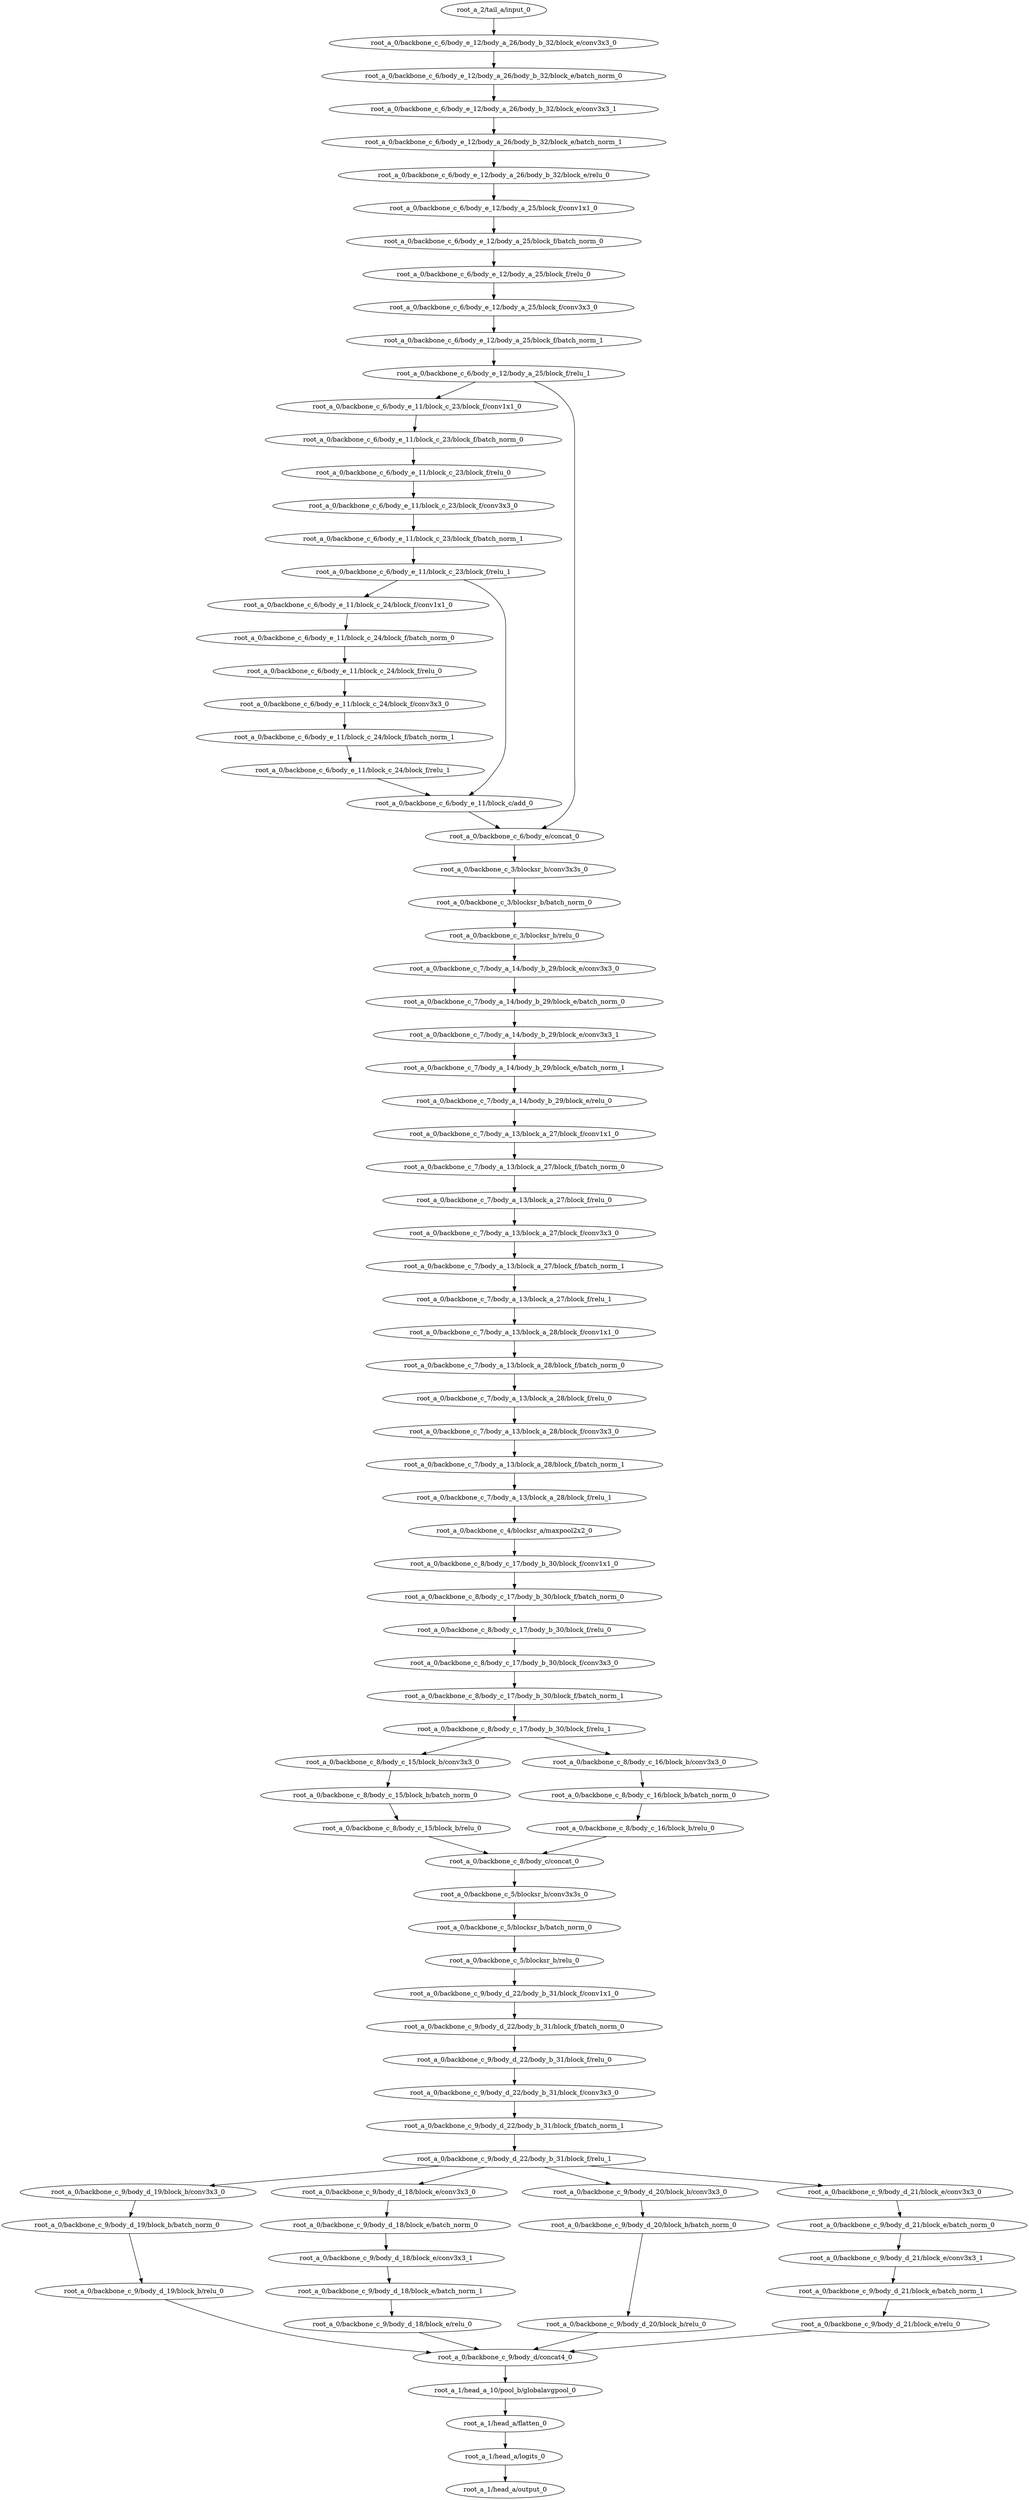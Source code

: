 digraph root_a {
	"root_a_2/tail_a/input_0"
	"root_a_0/backbone_c_6/body_e_12/body_a_26/body_b_32/block_e/conv3x3_0"
	"root_a_0/backbone_c_6/body_e_12/body_a_26/body_b_32/block_e/batch_norm_0"
	"root_a_0/backbone_c_6/body_e_12/body_a_26/body_b_32/block_e/conv3x3_1"
	"root_a_0/backbone_c_6/body_e_12/body_a_26/body_b_32/block_e/batch_norm_1"
	"root_a_0/backbone_c_6/body_e_12/body_a_26/body_b_32/block_e/relu_0"
	"root_a_0/backbone_c_6/body_e_12/body_a_25/block_f/conv1x1_0"
	"root_a_0/backbone_c_6/body_e_12/body_a_25/block_f/batch_norm_0"
	"root_a_0/backbone_c_6/body_e_12/body_a_25/block_f/relu_0"
	"root_a_0/backbone_c_6/body_e_12/body_a_25/block_f/conv3x3_0"
	"root_a_0/backbone_c_6/body_e_12/body_a_25/block_f/batch_norm_1"
	"root_a_0/backbone_c_6/body_e_12/body_a_25/block_f/relu_1"
	"root_a_0/backbone_c_6/body_e_11/block_c_23/block_f/conv1x1_0"
	"root_a_0/backbone_c_6/body_e_11/block_c_23/block_f/batch_norm_0"
	"root_a_0/backbone_c_6/body_e_11/block_c_23/block_f/relu_0"
	"root_a_0/backbone_c_6/body_e_11/block_c_23/block_f/conv3x3_0"
	"root_a_0/backbone_c_6/body_e_11/block_c_23/block_f/batch_norm_1"
	"root_a_0/backbone_c_6/body_e_11/block_c_23/block_f/relu_1"
	"root_a_0/backbone_c_6/body_e_11/block_c_24/block_f/conv1x1_0"
	"root_a_0/backbone_c_6/body_e_11/block_c_24/block_f/batch_norm_0"
	"root_a_0/backbone_c_6/body_e_11/block_c_24/block_f/relu_0"
	"root_a_0/backbone_c_6/body_e_11/block_c_24/block_f/conv3x3_0"
	"root_a_0/backbone_c_6/body_e_11/block_c_24/block_f/batch_norm_1"
	"root_a_0/backbone_c_6/body_e_11/block_c_24/block_f/relu_1"
	"root_a_0/backbone_c_6/body_e_11/block_c/add_0"
	"root_a_0/backbone_c_6/body_e/concat_0"
	"root_a_0/backbone_c_3/blocksr_b/conv3x3s_0"
	"root_a_0/backbone_c_3/blocksr_b/batch_norm_0"
	"root_a_0/backbone_c_3/blocksr_b/relu_0"
	"root_a_0/backbone_c_7/body_a_14/body_b_29/block_e/conv3x3_0"
	"root_a_0/backbone_c_7/body_a_14/body_b_29/block_e/batch_norm_0"
	"root_a_0/backbone_c_7/body_a_14/body_b_29/block_e/conv3x3_1"
	"root_a_0/backbone_c_7/body_a_14/body_b_29/block_e/batch_norm_1"
	"root_a_0/backbone_c_7/body_a_14/body_b_29/block_e/relu_0"
	"root_a_0/backbone_c_7/body_a_13/block_a_27/block_f/conv1x1_0"
	"root_a_0/backbone_c_7/body_a_13/block_a_27/block_f/batch_norm_0"
	"root_a_0/backbone_c_7/body_a_13/block_a_27/block_f/relu_0"
	"root_a_0/backbone_c_7/body_a_13/block_a_27/block_f/conv3x3_0"
	"root_a_0/backbone_c_7/body_a_13/block_a_27/block_f/batch_norm_1"
	"root_a_0/backbone_c_7/body_a_13/block_a_27/block_f/relu_1"
	"root_a_0/backbone_c_7/body_a_13/block_a_28/block_f/conv1x1_0"
	"root_a_0/backbone_c_7/body_a_13/block_a_28/block_f/batch_norm_0"
	"root_a_0/backbone_c_7/body_a_13/block_a_28/block_f/relu_0"
	"root_a_0/backbone_c_7/body_a_13/block_a_28/block_f/conv3x3_0"
	"root_a_0/backbone_c_7/body_a_13/block_a_28/block_f/batch_norm_1"
	"root_a_0/backbone_c_7/body_a_13/block_a_28/block_f/relu_1"
	"root_a_0/backbone_c_4/blocksr_a/maxpool2x2_0"
	"root_a_0/backbone_c_8/body_c_17/body_b_30/block_f/conv1x1_0"
	"root_a_0/backbone_c_8/body_c_17/body_b_30/block_f/batch_norm_0"
	"root_a_0/backbone_c_8/body_c_17/body_b_30/block_f/relu_0"
	"root_a_0/backbone_c_8/body_c_17/body_b_30/block_f/conv3x3_0"
	"root_a_0/backbone_c_8/body_c_17/body_b_30/block_f/batch_norm_1"
	"root_a_0/backbone_c_8/body_c_17/body_b_30/block_f/relu_1"
	"root_a_0/backbone_c_8/body_c_15/block_b/conv3x3_0"
	"root_a_0/backbone_c_8/body_c_15/block_b/batch_norm_0"
	"root_a_0/backbone_c_8/body_c_15/block_b/relu_0"
	"root_a_0/backbone_c_8/body_c_16/block_b/conv3x3_0"
	"root_a_0/backbone_c_8/body_c_16/block_b/batch_norm_0"
	"root_a_0/backbone_c_8/body_c_16/block_b/relu_0"
	"root_a_0/backbone_c_8/body_c/concat_0"
	"root_a_0/backbone_c_5/blocksr_b/conv3x3s_0"
	"root_a_0/backbone_c_5/blocksr_b/batch_norm_0"
	"root_a_0/backbone_c_5/blocksr_b/relu_0"
	"root_a_0/backbone_c_9/body_d_22/body_b_31/block_f/conv1x1_0"
	"root_a_0/backbone_c_9/body_d_22/body_b_31/block_f/batch_norm_0"
	"root_a_0/backbone_c_9/body_d_22/body_b_31/block_f/relu_0"
	"root_a_0/backbone_c_9/body_d_22/body_b_31/block_f/conv3x3_0"
	"root_a_0/backbone_c_9/body_d_22/body_b_31/block_f/batch_norm_1"
	"root_a_0/backbone_c_9/body_d_22/body_b_31/block_f/relu_1"
	"root_a_0/backbone_c_9/body_d_19/block_b/conv3x3_0"
	"root_a_0/backbone_c_9/body_d_19/block_b/batch_norm_0"
	"root_a_0/backbone_c_9/body_d_19/block_b/relu_0"
	"root_a_0/backbone_c_9/body_d_18/block_e/conv3x3_0"
	"root_a_0/backbone_c_9/body_d_18/block_e/batch_norm_0"
	"root_a_0/backbone_c_9/body_d_18/block_e/conv3x3_1"
	"root_a_0/backbone_c_9/body_d_18/block_e/batch_norm_1"
	"root_a_0/backbone_c_9/body_d_18/block_e/relu_0"
	"root_a_0/backbone_c_9/body_d_20/block_b/conv3x3_0"
	"root_a_0/backbone_c_9/body_d_20/block_b/batch_norm_0"
	"root_a_0/backbone_c_9/body_d_20/block_b/relu_0"
	"root_a_0/backbone_c_9/body_d_21/block_e/conv3x3_0"
	"root_a_0/backbone_c_9/body_d_21/block_e/batch_norm_0"
	"root_a_0/backbone_c_9/body_d_21/block_e/conv3x3_1"
	"root_a_0/backbone_c_9/body_d_21/block_e/batch_norm_1"
	"root_a_0/backbone_c_9/body_d_21/block_e/relu_0"
	"root_a_0/backbone_c_9/body_d/concat4_0"
	"root_a_1/head_a_10/pool_b/globalavgpool_0"
	"root_a_1/head_a/flatten_0"
	"root_a_1/head_a/logits_0"
	"root_a_1/head_a/output_0"

	"root_a_2/tail_a/input_0" -> "root_a_0/backbone_c_6/body_e_12/body_a_26/body_b_32/block_e/conv3x3_0"
	"root_a_0/backbone_c_6/body_e_12/body_a_26/body_b_32/block_e/conv3x3_0" -> "root_a_0/backbone_c_6/body_e_12/body_a_26/body_b_32/block_e/batch_norm_0"
	"root_a_0/backbone_c_6/body_e_12/body_a_26/body_b_32/block_e/batch_norm_0" -> "root_a_0/backbone_c_6/body_e_12/body_a_26/body_b_32/block_e/conv3x3_1"
	"root_a_0/backbone_c_6/body_e_12/body_a_26/body_b_32/block_e/conv3x3_1" -> "root_a_0/backbone_c_6/body_e_12/body_a_26/body_b_32/block_e/batch_norm_1"
	"root_a_0/backbone_c_6/body_e_12/body_a_26/body_b_32/block_e/batch_norm_1" -> "root_a_0/backbone_c_6/body_e_12/body_a_26/body_b_32/block_e/relu_0"
	"root_a_0/backbone_c_6/body_e_12/body_a_26/body_b_32/block_e/relu_0" -> "root_a_0/backbone_c_6/body_e_12/body_a_25/block_f/conv1x1_0"
	"root_a_0/backbone_c_6/body_e_12/body_a_25/block_f/conv1x1_0" -> "root_a_0/backbone_c_6/body_e_12/body_a_25/block_f/batch_norm_0"
	"root_a_0/backbone_c_6/body_e_12/body_a_25/block_f/batch_norm_0" -> "root_a_0/backbone_c_6/body_e_12/body_a_25/block_f/relu_0"
	"root_a_0/backbone_c_6/body_e_12/body_a_25/block_f/relu_0" -> "root_a_0/backbone_c_6/body_e_12/body_a_25/block_f/conv3x3_0"
	"root_a_0/backbone_c_6/body_e_12/body_a_25/block_f/conv3x3_0" -> "root_a_0/backbone_c_6/body_e_12/body_a_25/block_f/batch_norm_1"
	"root_a_0/backbone_c_6/body_e_12/body_a_25/block_f/batch_norm_1" -> "root_a_0/backbone_c_6/body_e_12/body_a_25/block_f/relu_1"
	"root_a_0/backbone_c_6/body_e_12/body_a_25/block_f/relu_1" -> "root_a_0/backbone_c_6/body_e_11/block_c_23/block_f/conv1x1_0"
	"root_a_0/backbone_c_6/body_e_11/block_c_23/block_f/conv1x1_0" -> "root_a_0/backbone_c_6/body_e_11/block_c_23/block_f/batch_norm_0"
	"root_a_0/backbone_c_6/body_e_11/block_c_23/block_f/batch_norm_0" -> "root_a_0/backbone_c_6/body_e_11/block_c_23/block_f/relu_0"
	"root_a_0/backbone_c_6/body_e_11/block_c_23/block_f/relu_0" -> "root_a_0/backbone_c_6/body_e_11/block_c_23/block_f/conv3x3_0"
	"root_a_0/backbone_c_6/body_e_11/block_c_23/block_f/conv3x3_0" -> "root_a_0/backbone_c_6/body_e_11/block_c_23/block_f/batch_norm_1"
	"root_a_0/backbone_c_6/body_e_11/block_c_23/block_f/batch_norm_1" -> "root_a_0/backbone_c_6/body_e_11/block_c_23/block_f/relu_1"
	"root_a_0/backbone_c_6/body_e_11/block_c_23/block_f/relu_1" -> "root_a_0/backbone_c_6/body_e_11/block_c_24/block_f/conv1x1_0"
	"root_a_0/backbone_c_6/body_e_11/block_c_24/block_f/conv1x1_0" -> "root_a_0/backbone_c_6/body_e_11/block_c_24/block_f/batch_norm_0"
	"root_a_0/backbone_c_6/body_e_11/block_c_24/block_f/batch_norm_0" -> "root_a_0/backbone_c_6/body_e_11/block_c_24/block_f/relu_0"
	"root_a_0/backbone_c_6/body_e_11/block_c_24/block_f/relu_0" -> "root_a_0/backbone_c_6/body_e_11/block_c_24/block_f/conv3x3_0"
	"root_a_0/backbone_c_6/body_e_11/block_c_24/block_f/conv3x3_0" -> "root_a_0/backbone_c_6/body_e_11/block_c_24/block_f/batch_norm_1"
	"root_a_0/backbone_c_6/body_e_11/block_c_24/block_f/batch_norm_1" -> "root_a_0/backbone_c_6/body_e_11/block_c_24/block_f/relu_1"
	"root_a_0/backbone_c_6/body_e_11/block_c_23/block_f/relu_1" -> "root_a_0/backbone_c_6/body_e_11/block_c/add_0"
	"root_a_0/backbone_c_6/body_e_11/block_c_24/block_f/relu_1" -> "root_a_0/backbone_c_6/body_e_11/block_c/add_0"
	"root_a_0/backbone_c_6/body_e_11/block_c/add_0" -> "root_a_0/backbone_c_6/body_e/concat_0"
	"root_a_0/backbone_c_6/body_e_12/body_a_25/block_f/relu_1" -> "root_a_0/backbone_c_6/body_e/concat_0"
	"root_a_0/backbone_c_6/body_e/concat_0" -> "root_a_0/backbone_c_3/blocksr_b/conv3x3s_0"
	"root_a_0/backbone_c_3/blocksr_b/conv3x3s_0" -> "root_a_0/backbone_c_3/blocksr_b/batch_norm_0"
	"root_a_0/backbone_c_3/blocksr_b/batch_norm_0" -> "root_a_0/backbone_c_3/blocksr_b/relu_0"
	"root_a_0/backbone_c_3/blocksr_b/relu_0" -> "root_a_0/backbone_c_7/body_a_14/body_b_29/block_e/conv3x3_0"
	"root_a_0/backbone_c_7/body_a_14/body_b_29/block_e/conv3x3_0" -> "root_a_0/backbone_c_7/body_a_14/body_b_29/block_e/batch_norm_0"
	"root_a_0/backbone_c_7/body_a_14/body_b_29/block_e/batch_norm_0" -> "root_a_0/backbone_c_7/body_a_14/body_b_29/block_e/conv3x3_1"
	"root_a_0/backbone_c_7/body_a_14/body_b_29/block_e/conv3x3_1" -> "root_a_0/backbone_c_7/body_a_14/body_b_29/block_e/batch_norm_1"
	"root_a_0/backbone_c_7/body_a_14/body_b_29/block_e/batch_norm_1" -> "root_a_0/backbone_c_7/body_a_14/body_b_29/block_e/relu_0"
	"root_a_0/backbone_c_7/body_a_14/body_b_29/block_e/relu_0" -> "root_a_0/backbone_c_7/body_a_13/block_a_27/block_f/conv1x1_0"
	"root_a_0/backbone_c_7/body_a_13/block_a_27/block_f/conv1x1_0" -> "root_a_0/backbone_c_7/body_a_13/block_a_27/block_f/batch_norm_0"
	"root_a_0/backbone_c_7/body_a_13/block_a_27/block_f/batch_norm_0" -> "root_a_0/backbone_c_7/body_a_13/block_a_27/block_f/relu_0"
	"root_a_0/backbone_c_7/body_a_13/block_a_27/block_f/relu_0" -> "root_a_0/backbone_c_7/body_a_13/block_a_27/block_f/conv3x3_0"
	"root_a_0/backbone_c_7/body_a_13/block_a_27/block_f/conv3x3_0" -> "root_a_0/backbone_c_7/body_a_13/block_a_27/block_f/batch_norm_1"
	"root_a_0/backbone_c_7/body_a_13/block_a_27/block_f/batch_norm_1" -> "root_a_0/backbone_c_7/body_a_13/block_a_27/block_f/relu_1"
	"root_a_0/backbone_c_7/body_a_13/block_a_27/block_f/relu_1" -> "root_a_0/backbone_c_7/body_a_13/block_a_28/block_f/conv1x1_0"
	"root_a_0/backbone_c_7/body_a_13/block_a_28/block_f/conv1x1_0" -> "root_a_0/backbone_c_7/body_a_13/block_a_28/block_f/batch_norm_0"
	"root_a_0/backbone_c_7/body_a_13/block_a_28/block_f/batch_norm_0" -> "root_a_0/backbone_c_7/body_a_13/block_a_28/block_f/relu_0"
	"root_a_0/backbone_c_7/body_a_13/block_a_28/block_f/relu_0" -> "root_a_0/backbone_c_7/body_a_13/block_a_28/block_f/conv3x3_0"
	"root_a_0/backbone_c_7/body_a_13/block_a_28/block_f/conv3x3_0" -> "root_a_0/backbone_c_7/body_a_13/block_a_28/block_f/batch_norm_1"
	"root_a_0/backbone_c_7/body_a_13/block_a_28/block_f/batch_norm_1" -> "root_a_0/backbone_c_7/body_a_13/block_a_28/block_f/relu_1"
	"root_a_0/backbone_c_7/body_a_13/block_a_28/block_f/relu_1" -> "root_a_0/backbone_c_4/blocksr_a/maxpool2x2_0"
	"root_a_0/backbone_c_4/blocksr_a/maxpool2x2_0" -> "root_a_0/backbone_c_8/body_c_17/body_b_30/block_f/conv1x1_0"
	"root_a_0/backbone_c_8/body_c_17/body_b_30/block_f/conv1x1_0" -> "root_a_0/backbone_c_8/body_c_17/body_b_30/block_f/batch_norm_0"
	"root_a_0/backbone_c_8/body_c_17/body_b_30/block_f/batch_norm_0" -> "root_a_0/backbone_c_8/body_c_17/body_b_30/block_f/relu_0"
	"root_a_0/backbone_c_8/body_c_17/body_b_30/block_f/relu_0" -> "root_a_0/backbone_c_8/body_c_17/body_b_30/block_f/conv3x3_0"
	"root_a_0/backbone_c_8/body_c_17/body_b_30/block_f/conv3x3_0" -> "root_a_0/backbone_c_8/body_c_17/body_b_30/block_f/batch_norm_1"
	"root_a_0/backbone_c_8/body_c_17/body_b_30/block_f/batch_norm_1" -> "root_a_0/backbone_c_8/body_c_17/body_b_30/block_f/relu_1"
	"root_a_0/backbone_c_8/body_c_17/body_b_30/block_f/relu_1" -> "root_a_0/backbone_c_8/body_c_15/block_b/conv3x3_0"
	"root_a_0/backbone_c_8/body_c_15/block_b/conv3x3_0" -> "root_a_0/backbone_c_8/body_c_15/block_b/batch_norm_0"
	"root_a_0/backbone_c_8/body_c_15/block_b/batch_norm_0" -> "root_a_0/backbone_c_8/body_c_15/block_b/relu_0"
	"root_a_0/backbone_c_8/body_c_17/body_b_30/block_f/relu_1" -> "root_a_0/backbone_c_8/body_c_16/block_b/conv3x3_0"
	"root_a_0/backbone_c_8/body_c_16/block_b/conv3x3_0" -> "root_a_0/backbone_c_8/body_c_16/block_b/batch_norm_0"
	"root_a_0/backbone_c_8/body_c_16/block_b/batch_norm_0" -> "root_a_0/backbone_c_8/body_c_16/block_b/relu_0"
	"root_a_0/backbone_c_8/body_c_15/block_b/relu_0" -> "root_a_0/backbone_c_8/body_c/concat_0"
	"root_a_0/backbone_c_8/body_c_16/block_b/relu_0" -> "root_a_0/backbone_c_8/body_c/concat_0"
	"root_a_0/backbone_c_8/body_c/concat_0" -> "root_a_0/backbone_c_5/blocksr_b/conv3x3s_0"
	"root_a_0/backbone_c_5/blocksr_b/conv3x3s_0" -> "root_a_0/backbone_c_5/blocksr_b/batch_norm_0"
	"root_a_0/backbone_c_5/blocksr_b/batch_norm_0" -> "root_a_0/backbone_c_5/blocksr_b/relu_0"
	"root_a_0/backbone_c_5/blocksr_b/relu_0" -> "root_a_0/backbone_c_9/body_d_22/body_b_31/block_f/conv1x1_0"
	"root_a_0/backbone_c_9/body_d_22/body_b_31/block_f/conv1x1_0" -> "root_a_0/backbone_c_9/body_d_22/body_b_31/block_f/batch_norm_0"
	"root_a_0/backbone_c_9/body_d_22/body_b_31/block_f/batch_norm_0" -> "root_a_0/backbone_c_9/body_d_22/body_b_31/block_f/relu_0"
	"root_a_0/backbone_c_9/body_d_22/body_b_31/block_f/relu_0" -> "root_a_0/backbone_c_9/body_d_22/body_b_31/block_f/conv3x3_0"
	"root_a_0/backbone_c_9/body_d_22/body_b_31/block_f/conv3x3_0" -> "root_a_0/backbone_c_9/body_d_22/body_b_31/block_f/batch_norm_1"
	"root_a_0/backbone_c_9/body_d_22/body_b_31/block_f/batch_norm_1" -> "root_a_0/backbone_c_9/body_d_22/body_b_31/block_f/relu_1"
	"root_a_0/backbone_c_9/body_d_22/body_b_31/block_f/relu_1" -> "root_a_0/backbone_c_9/body_d_19/block_b/conv3x3_0"
	"root_a_0/backbone_c_9/body_d_19/block_b/conv3x3_0" -> "root_a_0/backbone_c_9/body_d_19/block_b/batch_norm_0"
	"root_a_0/backbone_c_9/body_d_19/block_b/batch_norm_0" -> "root_a_0/backbone_c_9/body_d_19/block_b/relu_0"
	"root_a_0/backbone_c_9/body_d_22/body_b_31/block_f/relu_1" -> "root_a_0/backbone_c_9/body_d_18/block_e/conv3x3_0"
	"root_a_0/backbone_c_9/body_d_18/block_e/conv3x3_0" -> "root_a_0/backbone_c_9/body_d_18/block_e/batch_norm_0"
	"root_a_0/backbone_c_9/body_d_18/block_e/batch_norm_0" -> "root_a_0/backbone_c_9/body_d_18/block_e/conv3x3_1"
	"root_a_0/backbone_c_9/body_d_18/block_e/conv3x3_1" -> "root_a_0/backbone_c_9/body_d_18/block_e/batch_norm_1"
	"root_a_0/backbone_c_9/body_d_18/block_e/batch_norm_1" -> "root_a_0/backbone_c_9/body_d_18/block_e/relu_0"
	"root_a_0/backbone_c_9/body_d_22/body_b_31/block_f/relu_1" -> "root_a_0/backbone_c_9/body_d_20/block_b/conv3x3_0"
	"root_a_0/backbone_c_9/body_d_20/block_b/conv3x3_0" -> "root_a_0/backbone_c_9/body_d_20/block_b/batch_norm_0"
	"root_a_0/backbone_c_9/body_d_20/block_b/batch_norm_0" -> "root_a_0/backbone_c_9/body_d_20/block_b/relu_0"
	"root_a_0/backbone_c_9/body_d_22/body_b_31/block_f/relu_1" -> "root_a_0/backbone_c_9/body_d_21/block_e/conv3x3_0"
	"root_a_0/backbone_c_9/body_d_21/block_e/conv3x3_0" -> "root_a_0/backbone_c_9/body_d_21/block_e/batch_norm_0"
	"root_a_0/backbone_c_9/body_d_21/block_e/batch_norm_0" -> "root_a_0/backbone_c_9/body_d_21/block_e/conv3x3_1"
	"root_a_0/backbone_c_9/body_d_21/block_e/conv3x3_1" -> "root_a_0/backbone_c_9/body_d_21/block_e/batch_norm_1"
	"root_a_0/backbone_c_9/body_d_21/block_e/batch_norm_1" -> "root_a_0/backbone_c_9/body_d_21/block_e/relu_0"
	"root_a_0/backbone_c_9/body_d_19/block_b/relu_0" -> "root_a_0/backbone_c_9/body_d/concat4_0"
	"root_a_0/backbone_c_9/body_d_18/block_e/relu_0" -> "root_a_0/backbone_c_9/body_d/concat4_0"
	"root_a_0/backbone_c_9/body_d_20/block_b/relu_0" -> "root_a_0/backbone_c_9/body_d/concat4_0"
	"root_a_0/backbone_c_9/body_d_21/block_e/relu_0" -> "root_a_0/backbone_c_9/body_d/concat4_0"
	"root_a_0/backbone_c_9/body_d/concat4_0" -> "root_a_1/head_a_10/pool_b/globalavgpool_0"
	"root_a_1/head_a_10/pool_b/globalavgpool_0" -> "root_a_1/head_a/flatten_0"
	"root_a_1/head_a/flatten_0" -> "root_a_1/head_a/logits_0"
	"root_a_1/head_a/logits_0" -> "root_a_1/head_a/output_0"

}